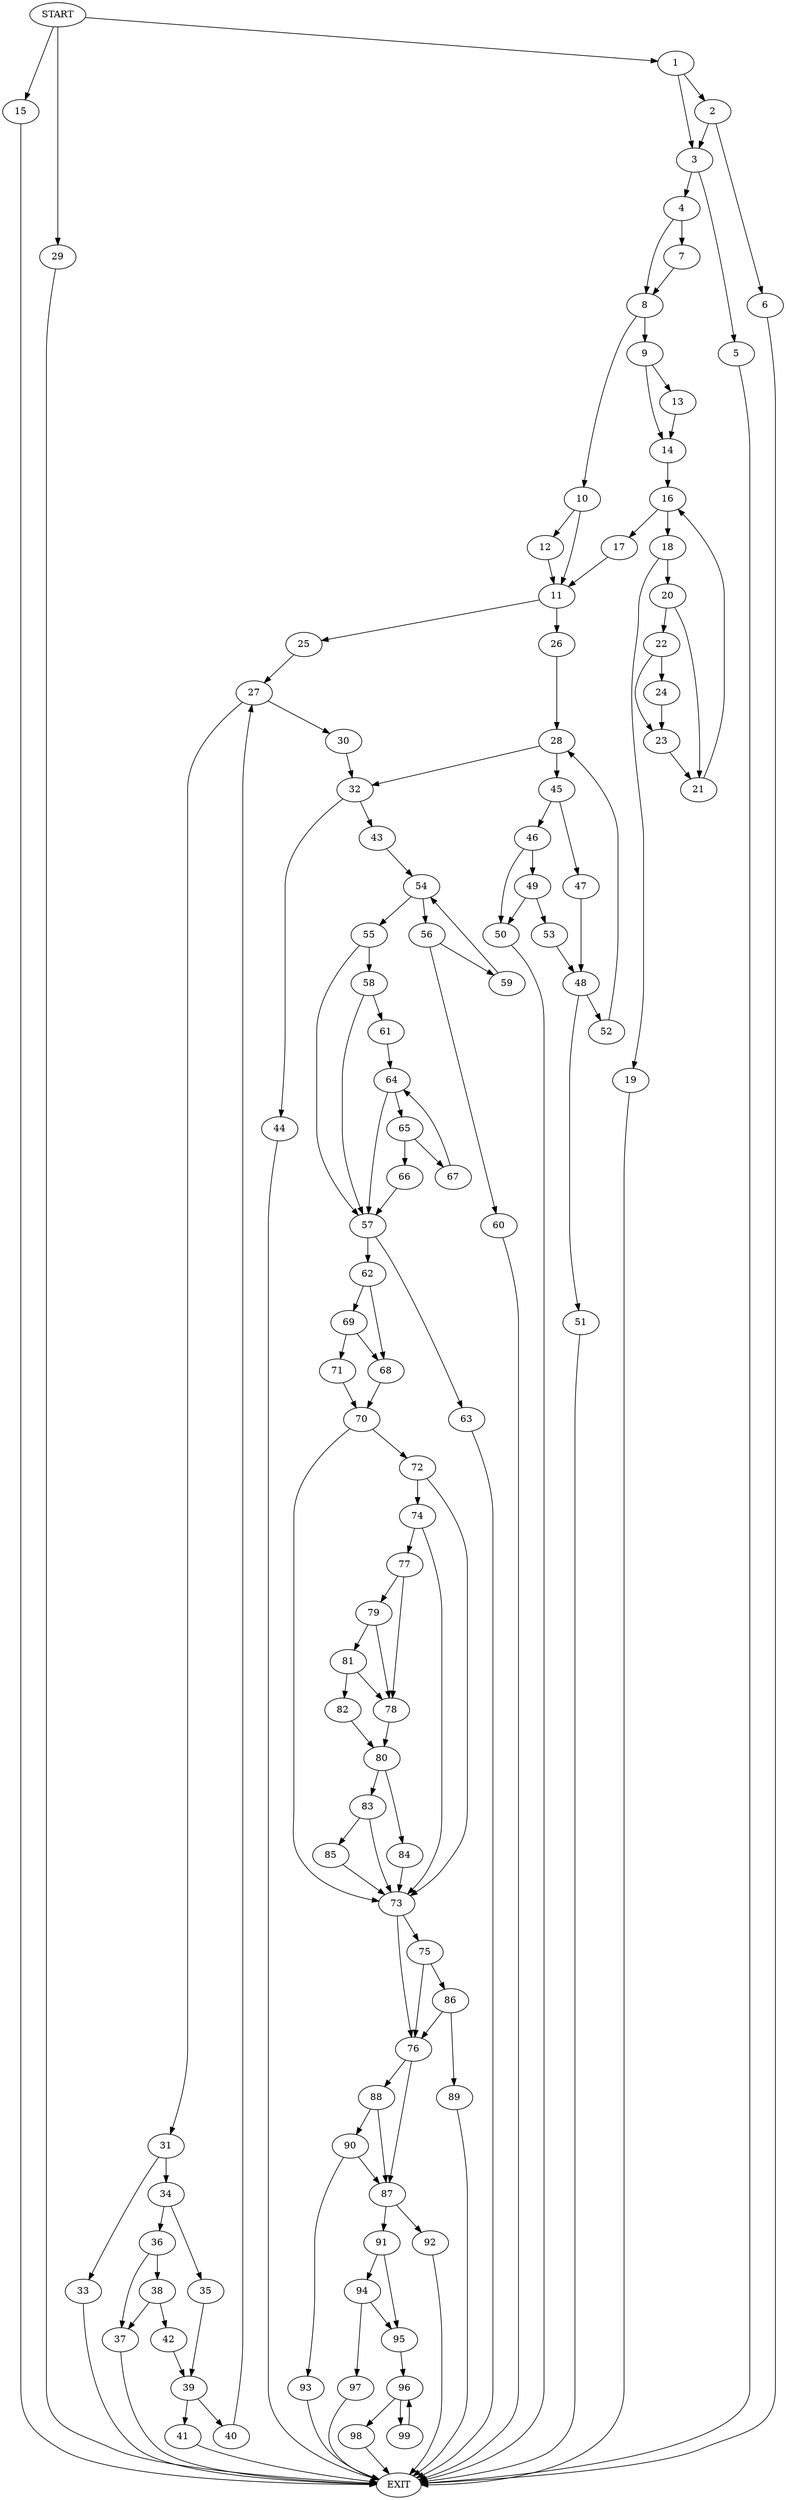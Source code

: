 digraph {
0 [label="START"]
100 [label="EXIT"]
0 -> 1
1 -> 2
1 -> 3
3 -> 4
3 -> 5
2 -> 3
2 -> 6
6 -> 100
4 -> 7
4 -> 8
5 -> 100
7 -> 8
8 -> 9
8 -> 10
10 -> 11
10 -> 12
9 -> 13
9 -> 14
0 -> 15
15 -> 100
13 -> 14
14 -> 16
16 -> 17
16 -> 18
17 -> 11
18 -> 19
18 -> 20
19 -> 100
20 -> 21
20 -> 22
21 -> 16
22 -> 23
22 -> 24
24 -> 23
23 -> 21
11 -> 25
11 -> 26
12 -> 11
25 -> 27
26 -> 28
0 -> 29
29 -> 100
27 -> 30
27 -> 31
30 -> 32
31 -> 33
31 -> 34
33 -> 100
34 -> 35
34 -> 36
36 -> 37
36 -> 38
35 -> 39
39 -> 40
39 -> 41
37 -> 100
38 -> 42
38 -> 37
42 -> 39
40 -> 27
41 -> 100
32 -> 43
32 -> 44
28 -> 45
28 -> 32
45 -> 46
45 -> 47
47 -> 48
46 -> 49
46 -> 50
48 -> 51
48 -> 52
49 -> 53
49 -> 50
50 -> 100
53 -> 48
51 -> 100
52 -> 28
43 -> 54
44 -> 100
54 -> 55
54 -> 56
55 -> 57
55 -> 58
56 -> 59
56 -> 60
60 -> 100
59 -> 54
58 -> 57
58 -> 61
57 -> 62
57 -> 63
61 -> 64
64 -> 57
64 -> 65
65 -> 66
65 -> 67
67 -> 64
66 -> 57
63 -> 100
62 -> 68
62 -> 69
68 -> 70
69 -> 68
69 -> 71
71 -> 70
70 -> 72
70 -> 73
72 -> 74
72 -> 73
73 -> 75
73 -> 76
74 -> 73
74 -> 77
77 -> 78
77 -> 79
78 -> 80
79 -> 78
79 -> 81
81 -> 78
81 -> 82
82 -> 80
80 -> 83
80 -> 84
84 -> 73
83 -> 85
83 -> 73
85 -> 73
75 -> 86
75 -> 76
76 -> 87
76 -> 88
86 -> 89
86 -> 76
89 -> 100
88 -> 90
88 -> 87
87 -> 91
87 -> 92
90 -> 93
90 -> 87
93 -> 100
91 -> 94
91 -> 95
92 -> 100
95 -> 96
94 -> 95
94 -> 97
97 -> 100
96 -> 98
96 -> 99
98 -> 100
99 -> 96
}
